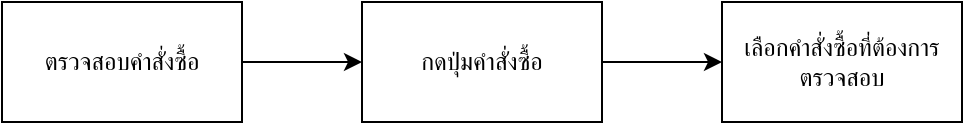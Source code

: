 <mxfile version="20.1.1" type="device"><diagram id="wGViCYFvsWXEBQxuUVj1" name="Page-1"><mxGraphModel dx="868" dy="482" grid="1" gridSize="10" guides="1" tooltips="1" connect="1" arrows="1" fold="1" page="1" pageScale="1" pageWidth="827" pageHeight="1169" math="0" shadow="0"><root><mxCell id="0"/><mxCell id="1" parent="0"/><mxCell id="10F31TT6L3r79kTUhv52-3" style="edgeStyle=orthogonalEdgeStyle;rounded=0;orthogonalLoop=1;jettySize=auto;html=1;exitX=1;exitY=0.5;exitDx=0;exitDy=0;entryX=0;entryY=0.5;entryDx=0;entryDy=0;" edge="1" parent="1" source="10F31TT6L3r79kTUhv52-1" target="10F31TT6L3r79kTUhv52-2"><mxGeometry relative="1" as="geometry"/></mxCell><mxCell id="10F31TT6L3r79kTUhv52-1" value="ตรวจสอบคำสั่งซื้อ" style="rounded=0;whiteSpace=wrap;html=1;" vertex="1" parent="1"><mxGeometry x="30" y="270" width="120" height="60" as="geometry"/></mxCell><mxCell id="10F31TT6L3r79kTUhv52-5" style="edgeStyle=orthogonalEdgeStyle;rounded=0;orthogonalLoop=1;jettySize=auto;html=1;exitX=1;exitY=0.5;exitDx=0;exitDy=0;entryX=0;entryY=0.5;entryDx=0;entryDy=0;" edge="1" parent="1" source="10F31TT6L3r79kTUhv52-2" target="10F31TT6L3r79kTUhv52-4"><mxGeometry relative="1" as="geometry"/></mxCell><mxCell id="10F31TT6L3r79kTUhv52-2" value="กดปุ่มคำสั่งซื้อ" style="rounded=0;whiteSpace=wrap;html=1;" vertex="1" parent="1"><mxGeometry x="210" y="270" width="120" height="60" as="geometry"/></mxCell><mxCell id="10F31TT6L3r79kTUhv52-4" value="เลือกคำสั่งซื้อที่ต้องการตรวจสอบ" style="rounded=0;whiteSpace=wrap;html=1;" vertex="1" parent="1"><mxGeometry x="390" y="270" width="120" height="60" as="geometry"/></mxCell></root></mxGraphModel></diagram></mxfile>